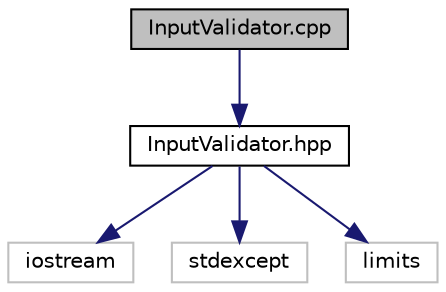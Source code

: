digraph "InputValidator.cpp"
{
 // LATEX_PDF_SIZE
  edge [fontname="Helvetica",fontsize="10",labelfontname="Helvetica",labelfontsize="10"];
  node [fontname="Helvetica",fontsize="10",shape=record];
  Node1 [label="InputValidator.cpp",height=0.2,width=0.4,color="black", fillcolor="grey75", style="filled", fontcolor="black",tooltip="Definicion de los metodos de la clase InputValidator."];
  Node1 -> Node2 [color="midnightblue",fontsize="10",style="solid",fontname="Helvetica"];
  Node2 [label="InputValidator.hpp",height=0.2,width=0.4,color="black", fillcolor="white", style="filled",URL="$_input_validator_8hpp.html",tooltip="Este archivo contiene la clase InputValidator con métodos estáticos para validar entradas del usuario..."];
  Node2 -> Node3 [color="midnightblue",fontsize="10",style="solid",fontname="Helvetica"];
  Node3 [label="iostream",height=0.2,width=0.4,color="grey75", fillcolor="white", style="filled",tooltip=" "];
  Node2 -> Node4 [color="midnightblue",fontsize="10",style="solid",fontname="Helvetica"];
  Node4 [label="stdexcept",height=0.2,width=0.4,color="grey75", fillcolor="white", style="filled",tooltip=" "];
  Node2 -> Node5 [color="midnightblue",fontsize="10",style="solid",fontname="Helvetica"];
  Node5 [label="limits",height=0.2,width=0.4,color="grey75", fillcolor="white", style="filled",tooltip=" "];
}
